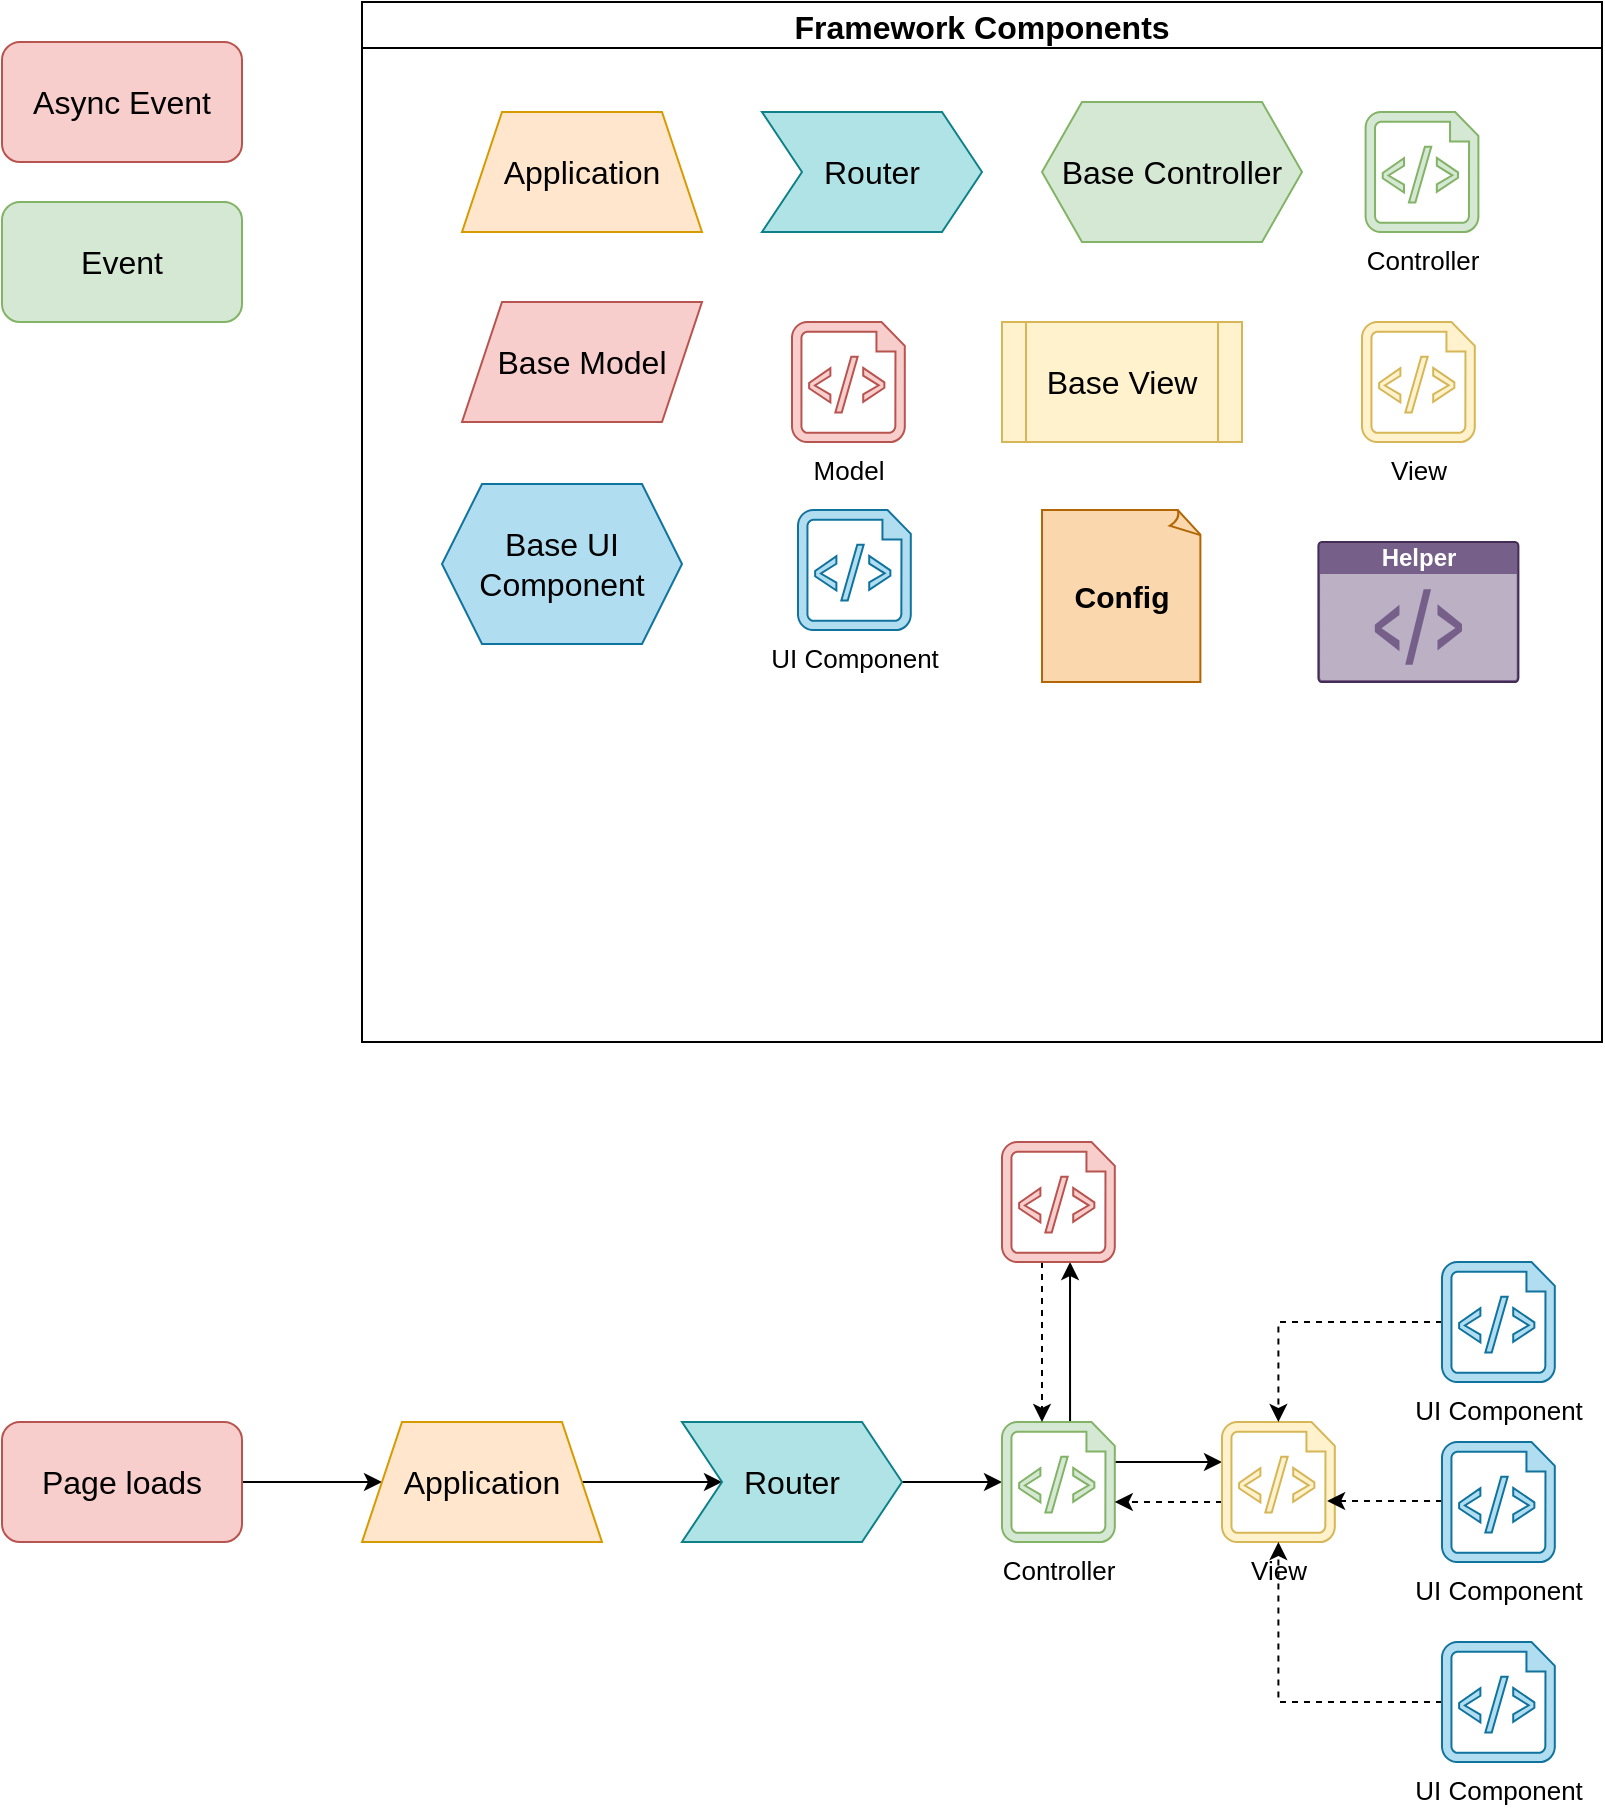 <mxfile version="17.2.1" type="device"><diagram id="fIQLGhqhV_3WSRqzzWJo" name="Page-1"><mxGraphModel dx="1237" dy="745" grid="1" gridSize="10" guides="1" tooltips="1" connect="1" arrows="1" fold="1" page="1" pageScale="1" pageWidth="850" pageHeight="1100" math="0" shadow="0"><root><mxCell id="0"/><mxCell id="1" parent="0"/><mxCell id="1Qx8jdiO7qR3qK1tgfxy-1" value="&lt;font style=&quot;font-size: 16px&quot;&gt;Async Event&lt;br&gt;&lt;/font&gt;" style="rounded=1;whiteSpace=wrap;html=1;fillColor=#f8cecc;strokeColor=#b85450;" vertex="1" parent="1"><mxGeometry x="30" y="30" width="120" height="60" as="geometry"/></mxCell><mxCell id="1Qx8jdiO7qR3qK1tgfxy-3" value="&lt;font style=&quot;font-size: 16px&quot;&gt;Event&lt;br&gt;&lt;/font&gt;" style="rounded=1;whiteSpace=wrap;html=1;fillColor=#d5e8d4;strokeColor=#82b366;" vertex="1" parent="1"><mxGeometry x="30" y="110" width="120" height="60" as="geometry"/></mxCell><mxCell id="1Qx8jdiO7qR3qK1tgfxy-26" value="" style="edgeStyle=orthogonalEdgeStyle;rounded=0;orthogonalLoop=1;jettySize=auto;html=1;fontSize=15;" edge="1" parent="1" source="1Qx8jdiO7qR3qK1tgfxy-4" target="1Qx8jdiO7qR3qK1tgfxy-25"><mxGeometry relative="1" as="geometry"/></mxCell><mxCell id="1Qx8jdiO7qR3qK1tgfxy-4" value="&lt;font style=&quot;font-size: 16px&quot;&gt;Page loads&lt;br&gt;&lt;/font&gt;" style="rounded=1;whiteSpace=wrap;html=1;fillColor=#f8cecc;strokeColor=#b85450;" vertex="1" parent="1"><mxGeometry x="30" y="720" width="120" height="60" as="geometry"/></mxCell><mxCell id="1Qx8jdiO7qR3qK1tgfxy-5" value="Framework Components" style="swimlane;fontSize=16;" vertex="1" parent="1"><mxGeometry x="210" y="10" width="620" height="520" as="geometry"/></mxCell><mxCell id="1Qx8jdiO7qR3qK1tgfxy-6" value="Application" style="shape=trapezoid;perimeter=trapezoidPerimeter;whiteSpace=wrap;html=1;fixedSize=1;fontSize=16;fillColor=#ffe6cc;strokeColor=#d79b00;" vertex="1" parent="1Qx8jdiO7qR3qK1tgfxy-5"><mxGeometry x="50" y="55" width="120" height="60" as="geometry"/></mxCell><mxCell id="1Qx8jdiO7qR3qK1tgfxy-7" value="Router" style="shape=step;perimeter=stepPerimeter;whiteSpace=wrap;html=1;fixedSize=1;fontSize=16;fillColor=#b0e3e6;strokeColor=#0e8088;" vertex="1" parent="1Qx8jdiO7qR3qK1tgfxy-5"><mxGeometry x="200" y="55" width="110" height="60" as="geometry"/></mxCell><mxCell id="1Qx8jdiO7qR3qK1tgfxy-8" value="Base Controller" style="shape=hexagon;perimeter=hexagonPerimeter2;whiteSpace=wrap;html=1;fixedSize=1;fontSize=16;fillColor=#d5e8d4;strokeColor=#82b366;" vertex="1" parent="1Qx8jdiO7qR3qK1tgfxy-5"><mxGeometry x="340" y="50" width="130" height="70" as="geometry"/></mxCell><mxCell id="1Qx8jdiO7qR3qK1tgfxy-10" value="Base Model" style="shape=parallelogram;perimeter=parallelogramPerimeter;whiteSpace=wrap;html=1;fixedSize=1;fontSize=16;fillColor=#f8cecc;strokeColor=#b85450;" vertex="1" parent="1Qx8jdiO7qR3qK1tgfxy-5"><mxGeometry x="50" y="150" width="120" height="60" as="geometry"/></mxCell><mxCell id="1Qx8jdiO7qR3qK1tgfxy-12" value="Base View" style="shape=process;whiteSpace=wrap;html=1;backgroundOutline=1;fontSize=16;fillColor=#fff2cc;strokeColor=#d6b656;" vertex="1" parent="1Qx8jdiO7qR3qK1tgfxy-5"><mxGeometry x="320" y="160" width="120" height="60" as="geometry"/></mxCell><mxCell id="1Qx8jdiO7qR3qK1tgfxy-15" value="Base UI&lt;br&gt;Component" style="shape=hexagon;perimeter=hexagonPerimeter2;whiteSpace=wrap;html=1;fixedSize=1;fontSize=16;fillColor=#b1ddf0;strokeColor=#10739e;" vertex="1" parent="1Qx8jdiO7qR3qK1tgfxy-5"><mxGeometry x="40" y="241" width="120" height="80" as="geometry"/></mxCell><mxCell id="1Qx8jdiO7qR3qK1tgfxy-17" value="Controller" style="sketch=0;aspect=fixed;pointerEvents=1;shadow=0;dashed=0;html=1;strokeColor=#82b366;labelPosition=center;verticalLabelPosition=bottom;verticalAlign=top;align=center;fillColor=#d5e8d4;shape=mxgraph.azure.script_file;fontSize=13;" vertex="1" parent="1Qx8jdiO7qR3qK1tgfxy-5"><mxGeometry x="501.8" y="55" width="56.4" height="60" as="geometry"/></mxCell><mxCell id="1Qx8jdiO7qR3qK1tgfxy-18" value="View" style="sketch=0;aspect=fixed;pointerEvents=1;shadow=0;dashed=0;html=1;strokeColor=#d6b656;labelPosition=center;verticalLabelPosition=bottom;verticalAlign=top;align=center;fillColor=#fff2cc;shape=mxgraph.azure.script_file;fontSize=13;" vertex="1" parent="1Qx8jdiO7qR3qK1tgfxy-5"><mxGeometry x="500" y="160" width="56.4" height="60" as="geometry"/></mxCell><mxCell id="1Qx8jdiO7qR3qK1tgfxy-19" value="Model" style="sketch=0;aspect=fixed;pointerEvents=1;shadow=0;dashed=0;html=1;strokeColor=#b85450;labelPosition=center;verticalLabelPosition=bottom;verticalAlign=top;align=center;fillColor=#f8cecc;shape=mxgraph.azure.script_file;fontSize=13;" vertex="1" parent="1Qx8jdiO7qR3qK1tgfxy-5"><mxGeometry x="215.0" y="160" width="56.4" height="60" as="geometry"/></mxCell><mxCell id="1Qx8jdiO7qR3qK1tgfxy-20" value="UI Component" style="sketch=0;aspect=fixed;pointerEvents=1;shadow=0;dashed=0;html=1;strokeColor=#10739e;labelPosition=center;verticalLabelPosition=bottom;verticalAlign=top;align=center;fillColor=#b1ddf0;shape=mxgraph.azure.script_file;fontSize=13;" vertex="1" parent="1Qx8jdiO7qR3qK1tgfxy-5"><mxGeometry x="218.0" y="254" width="56.4" height="60" as="geometry"/></mxCell><mxCell id="1Qx8jdiO7qR3qK1tgfxy-23" value="&lt;font style=&quot;font-size: 15px&quot;&gt;&lt;b&gt;Config&lt;/b&gt;&lt;/font&gt;" style="whiteSpace=wrap;html=1;shape=mxgraph.basic.document;fontSize=13;fillColor=#fad7ac;strokeColor=#b46504;" vertex="1" parent="1Qx8jdiO7qR3qK1tgfxy-5"><mxGeometry x="340" y="254" width="80" height="86" as="geometry"/></mxCell><mxCell id="1Qx8jdiO7qR3qK1tgfxy-24" value="&lt;b&gt;Helper&lt;/b&gt;" style="html=1;strokeColor=#432D57;fillColor=#76608a;labelPosition=center;verticalLabelPosition=middle;verticalAlign=top;align=center;fontSize=12;outlineConnect=0;spacingTop=-6;sketch=0;shape=mxgraph.sitemap.script;fontColor=#ffffff;" vertex="1" parent="1Qx8jdiO7qR3qK1tgfxy-5"><mxGeometry x="478.2" y="270" width="100" height="70" as="geometry"/></mxCell><mxCell id="1Qx8jdiO7qR3qK1tgfxy-28" value="" style="edgeStyle=orthogonalEdgeStyle;rounded=0;orthogonalLoop=1;jettySize=auto;html=1;fontSize=15;" edge="1" parent="1" source="1Qx8jdiO7qR3qK1tgfxy-25" target="1Qx8jdiO7qR3qK1tgfxy-27"><mxGeometry relative="1" as="geometry"/></mxCell><mxCell id="1Qx8jdiO7qR3qK1tgfxy-25" value="Application" style="shape=trapezoid;perimeter=trapezoidPerimeter;whiteSpace=wrap;html=1;fixedSize=1;fontSize=16;fillColor=#ffe6cc;strokeColor=#d79b00;" vertex="1" parent="1"><mxGeometry x="210" y="720" width="120" height="60" as="geometry"/></mxCell><mxCell id="1Qx8jdiO7qR3qK1tgfxy-30" value="" style="edgeStyle=orthogonalEdgeStyle;rounded=0;orthogonalLoop=1;jettySize=auto;html=1;fontSize=15;" edge="1" parent="1" source="1Qx8jdiO7qR3qK1tgfxy-27" target="1Qx8jdiO7qR3qK1tgfxy-29"><mxGeometry relative="1" as="geometry"/></mxCell><mxCell id="1Qx8jdiO7qR3qK1tgfxy-27" value="Router" style="shape=step;perimeter=stepPerimeter;whiteSpace=wrap;html=1;fixedSize=1;fontSize=16;fillColor=#b0e3e6;strokeColor=#0e8088;" vertex="1" parent="1"><mxGeometry x="370" y="720" width="110" height="60" as="geometry"/></mxCell><mxCell id="1Qx8jdiO7qR3qK1tgfxy-33" value="" style="edgeStyle=orthogonalEdgeStyle;rounded=0;orthogonalLoop=1;jettySize=auto;html=1;fontSize=15;" edge="1" parent="1"><mxGeometry relative="1" as="geometry"><mxPoint x="564.034" y="720" as="sourcePoint"/><mxPoint x="564.034" y="640" as="targetPoint"/><Array as="points"><mxPoint x="564" y="670"/><mxPoint x="564" y="670"/></Array></mxGeometry></mxCell><mxCell id="1Qx8jdiO7qR3qK1tgfxy-39" value="" style="edgeStyle=orthogonalEdgeStyle;rounded=0;orthogonalLoop=1;jettySize=auto;html=1;fontSize=15;" edge="1" parent="1" source="1Qx8jdiO7qR3qK1tgfxy-29" target="1Qx8jdiO7qR3qK1tgfxy-31"><mxGeometry relative="1" as="geometry"><Array as="points"><mxPoint x="620" y="740"/><mxPoint x="620" y="740"/></Array></mxGeometry></mxCell><mxCell id="1Qx8jdiO7qR3qK1tgfxy-29" value="Controller" style="sketch=0;aspect=fixed;pointerEvents=1;shadow=0;dashed=0;html=1;strokeColor=#82b366;labelPosition=center;verticalLabelPosition=bottom;verticalAlign=top;align=center;fillColor=#d5e8d4;shape=mxgraph.azure.script_file;fontSize=13;" vertex="1" parent="1"><mxGeometry x="530" y="720" width="56.4" height="60" as="geometry"/></mxCell><mxCell id="1Qx8jdiO7qR3qK1tgfxy-40" value="" style="edgeStyle=orthogonalEdgeStyle;rounded=0;orthogonalLoop=1;jettySize=auto;html=1;fontSize=15;dashed=1;" edge="1" parent="1" source="1Qx8jdiO7qR3qK1tgfxy-31" target="1Qx8jdiO7qR3qK1tgfxy-29"><mxGeometry relative="1" as="geometry"><Array as="points"><mxPoint x="620" y="760"/><mxPoint x="620" y="760"/></Array></mxGeometry></mxCell><mxCell id="1Qx8jdiO7qR3qK1tgfxy-31" value="View" style="sketch=0;aspect=fixed;pointerEvents=1;shadow=0;dashed=0;html=1;strokeColor=#d6b656;labelPosition=center;verticalLabelPosition=bottom;verticalAlign=top;align=center;fillColor=#fff2cc;shape=mxgraph.azure.script_file;fontSize=13;" vertex="1" parent="1"><mxGeometry x="640" y="720" width="56.4" height="60" as="geometry"/></mxCell><mxCell id="1Qx8jdiO7qR3qK1tgfxy-34" value="" style="edgeStyle=orthogonalEdgeStyle;rounded=0;orthogonalLoop=1;jettySize=auto;html=1;fontSize=15;dashed=1;" edge="1" parent="1" source="1Qx8jdiO7qR3qK1tgfxy-32" target="1Qx8jdiO7qR3qK1tgfxy-29"><mxGeometry relative="1" as="geometry"><Array as="points"><mxPoint x="550" y="670"/><mxPoint x="550" y="670"/></Array></mxGeometry></mxCell><mxCell id="1Qx8jdiO7qR3qK1tgfxy-32" value="" style="sketch=0;aspect=fixed;pointerEvents=1;shadow=0;dashed=0;html=1;strokeColor=#b85450;labelPosition=center;verticalLabelPosition=bottom;verticalAlign=top;align=center;fillColor=#f8cecc;shape=mxgraph.azure.script_file;fontSize=13;" vertex="1" parent="1"><mxGeometry x="530" y="580" width="56.4" height="60" as="geometry"/></mxCell><mxCell id="1Qx8jdiO7qR3qK1tgfxy-44" style="edgeStyle=orthogonalEdgeStyle;rounded=0;orthogonalLoop=1;jettySize=auto;html=1;dashed=1;fontSize=15;" edge="1" parent="1" source="1Qx8jdiO7qR3qK1tgfxy-41" target="1Qx8jdiO7qR3qK1tgfxy-31"><mxGeometry relative="1" as="geometry"/></mxCell><mxCell id="1Qx8jdiO7qR3qK1tgfxy-41" value="UI Component" style="sketch=0;aspect=fixed;pointerEvents=1;shadow=0;dashed=0;html=1;strokeColor=#10739e;labelPosition=center;verticalLabelPosition=bottom;verticalAlign=top;align=center;fillColor=#b1ddf0;shape=mxgraph.azure.script_file;fontSize=13;" vertex="1" parent="1"><mxGeometry x="750" y="640" width="56.4" height="60" as="geometry"/></mxCell><mxCell id="1Qx8jdiO7qR3qK1tgfxy-45" style="edgeStyle=orthogonalEdgeStyle;rounded=0;orthogonalLoop=1;jettySize=auto;html=1;entryX=0.932;entryY=0.658;entryDx=0;entryDy=0;entryPerimeter=0;dashed=1;fontSize=15;" edge="1" parent="1" source="1Qx8jdiO7qR3qK1tgfxy-42" target="1Qx8jdiO7qR3qK1tgfxy-31"><mxGeometry relative="1" as="geometry"><Array as="points"><mxPoint x="723" y="760"/></Array></mxGeometry></mxCell><mxCell id="1Qx8jdiO7qR3qK1tgfxy-42" value="UI Component" style="sketch=0;aspect=fixed;pointerEvents=1;shadow=0;dashed=0;html=1;strokeColor=#10739e;labelPosition=center;verticalLabelPosition=bottom;verticalAlign=top;align=center;fillColor=#b1ddf0;shape=mxgraph.azure.script_file;fontSize=13;" vertex="1" parent="1"><mxGeometry x="750" y="730" width="56.4" height="60" as="geometry"/></mxCell><mxCell id="1Qx8jdiO7qR3qK1tgfxy-46" style="edgeStyle=orthogonalEdgeStyle;rounded=0;orthogonalLoop=1;jettySize=auto;html=1;dashed=1;fontSize=15;" edge="1" parent="1" source="1Qx8jdiO7qR3qK1tgfxy-43" target="1Qx8jdiO7qR3qK1tgfxy-31"><mxGeometry relative="1" as="geometry"/></mxCell><mxCell id="1Qx8jdiO7qR3qK1tgfxy-43" value="UI Component" style="sketch=0;aspect=fixed;pointerEvents=1;shadow=0;dashed=0;html=1;strokeColor=#10739e;labelPosition=center;verticalLabelPosition=bottom;verticalAlign=top;align=center;fillColor=#b1ddf0;shape=mxgraph.azure.script_file;fontSize=13;" vertex="1" parent="1"><mxGeometry x="750" y="830" width="56.4" height="60" as="geometry"/></mxCell></root></mxGraphModel></diagram></mxfile>